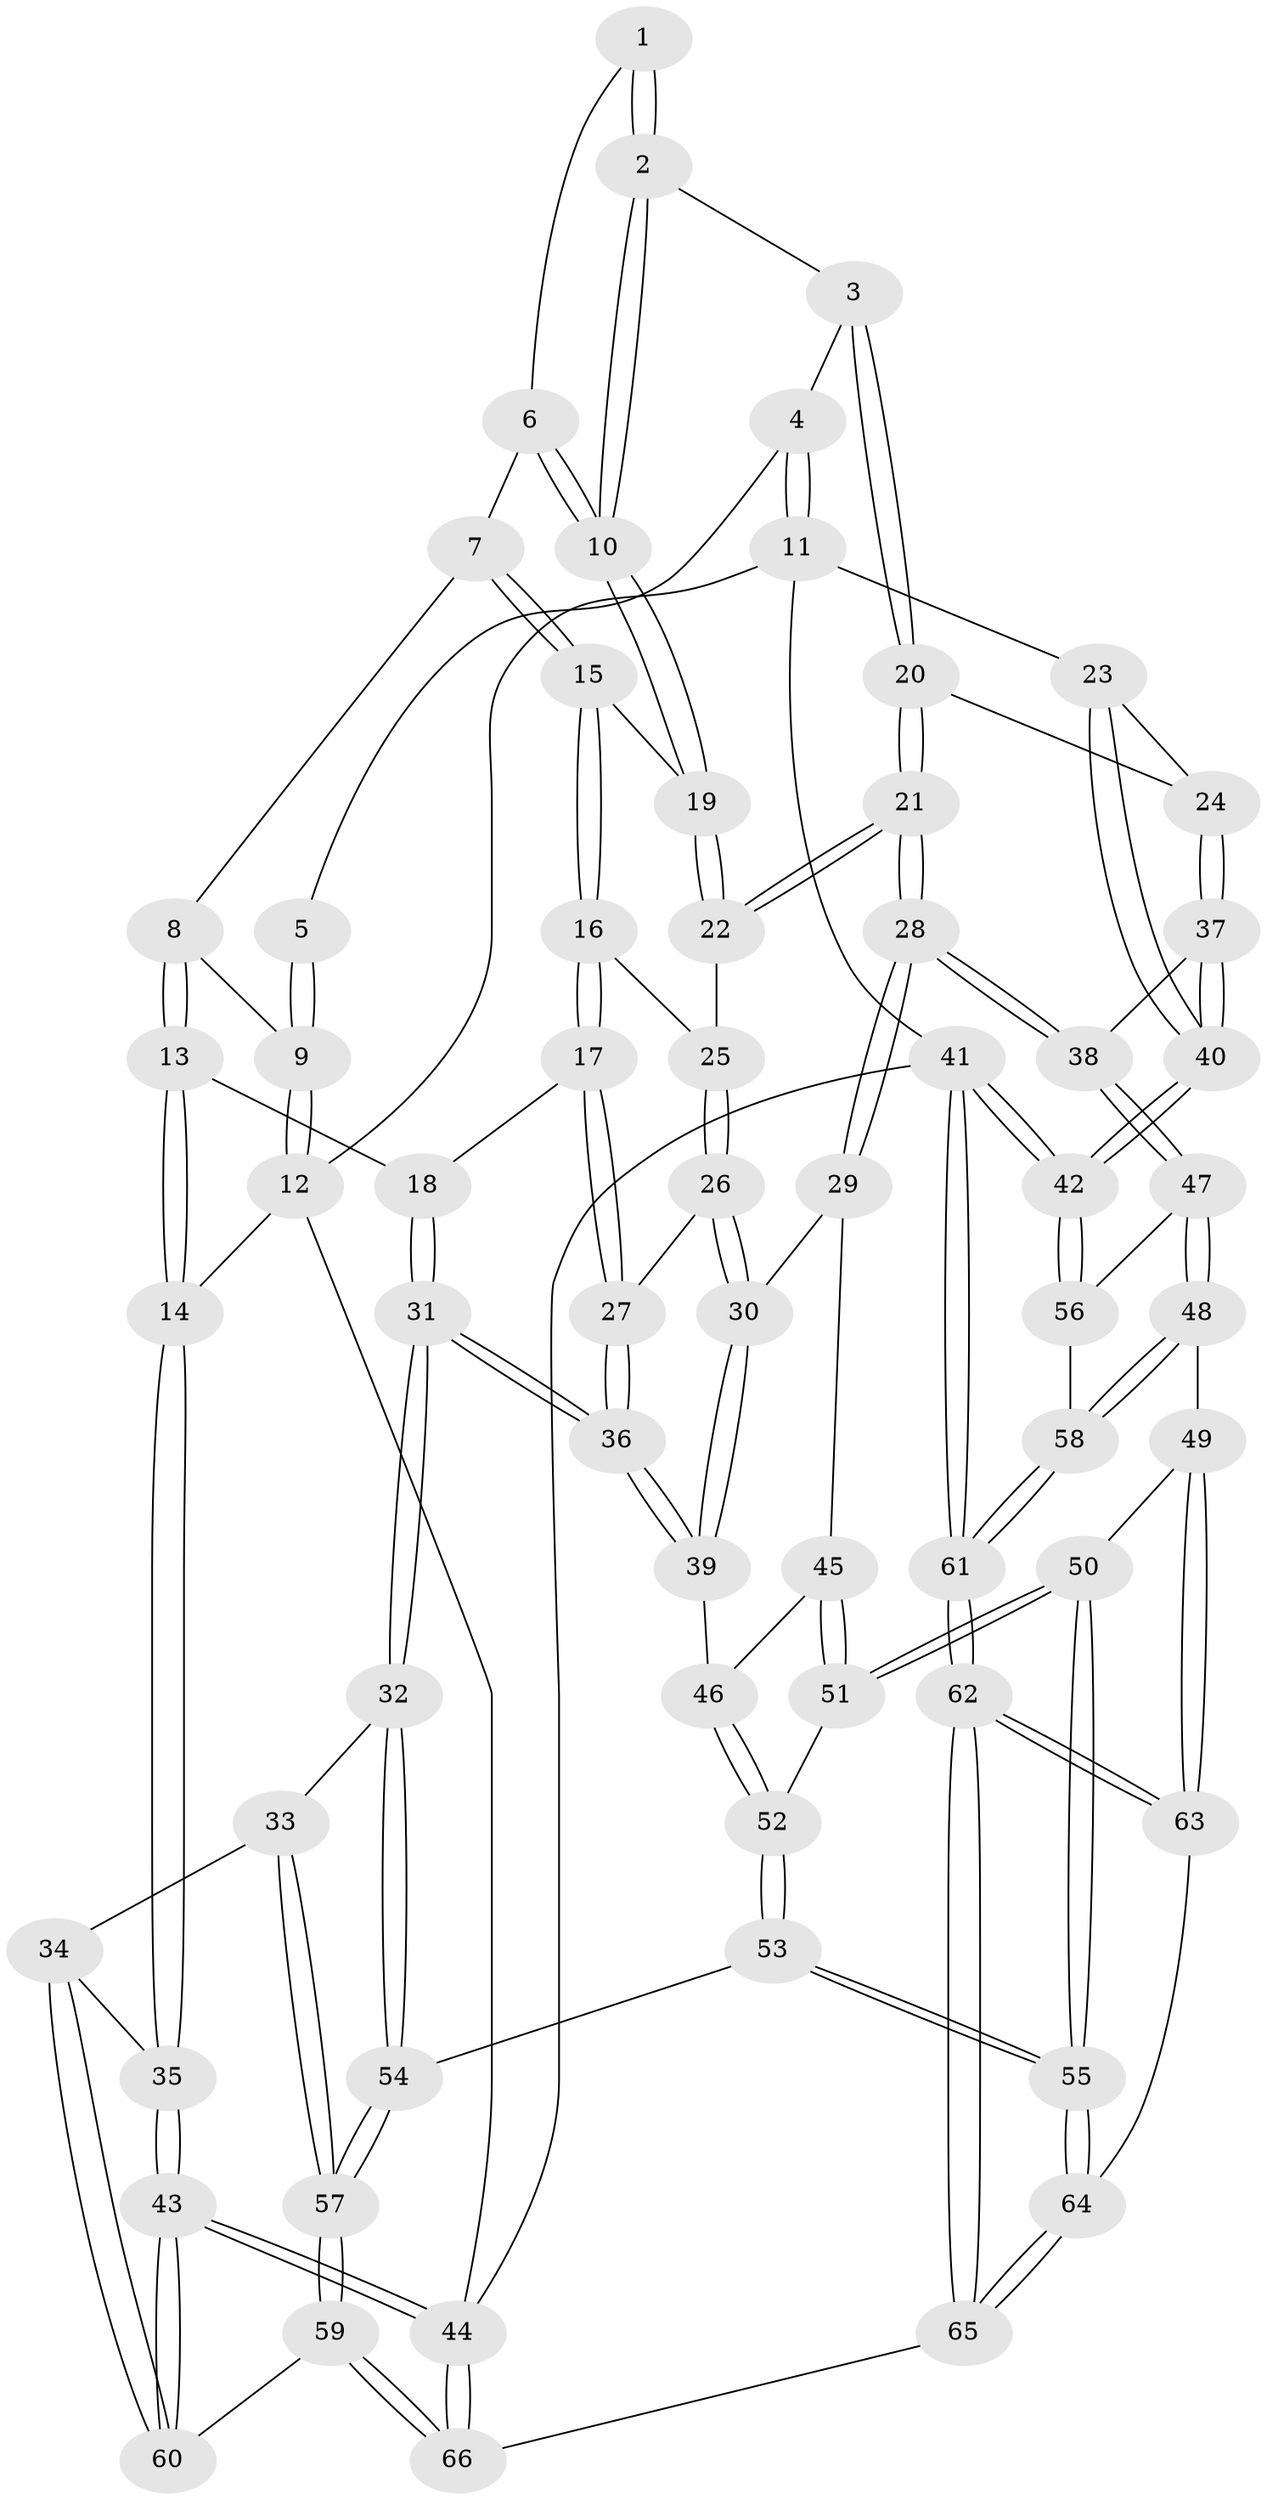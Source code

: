 // coarse degree distribution, {3: 0.06521739130434782, 5: 0.2826086956521739, 4: 0.5, 6: 0.15217391304347827}
// Generated by graph-tools (version 1.1) at 2025/24/03/03/25 07:24:37]
// undirected, 66 vertices, 162 edges
graph export_dot {
graph [start="1"]
  node [color=gray90,style=filled];
  1 [pos="+0.4316187011586267+0"];
  2 [pos="+0.5785953188923614+0.14605426991847556"];
  3 [pos="+0.6371430003540949+0.1354123633662002"];
  4 [pos="+0.7517795404711923+0"];
  5 [pos="+0.425468485598973+0"];
  6 [pos="+0.4249130797815435+0.00346670542676006"];
  7 [pos="+0.2766757375614013+0.1398523744058652"];
  8 [pos="+0.27628187086888584+0.13950665600051118"];
  9 [pos="+0.06879253848880205+0"];
  10 [pos="+0.4497045958882527+0.2003341570544458"];
  11 [pos="+1+0"];
  12 [pos="+0+0"];
  13 [pos="+0.01679585104469258+0.24688050354271082"];
  14 [pos="+0+0.16540650039759405"];
  15 [pos="+0.2862142803918591+0.15178608411853978"];
  16 [pos="+0.23881192781911564+0.27854306603813117"];
  17 [pos="+0.20823160110561417+0.31401317538080753"];
  18 [pos="+0.14613695922923706+0.3199851876460586"];
  19 [pos="+0.44579542979072595+0.20506657490783042"];
  20 [pos="+0.753176345490757+0.28661640162992347"];
  21 [pos="+0.7048552955508985+0.37440779468542557"];
  22 [pos="+0.4454772025073659+0.2429242441609697"];
  23 [pos="+1+0.05993771713452087"];
  24 [pos="+0.8090980398814804+0.2685538393126377"];
  25 [pos="+0.428440830386561+0.2879254755635929"];
  26 [pos="+0.4158278057799696+0.36964851065265664"];
  27 [pos="+0.3078821841432723+0.39748150602500676"];
  28 [pos="+0.6748092050070746+0.5093602267708255"];
  29 [pos="+0.600018386247544+0.5191134961459951"];
  30 [pos="+0.4993913956045931+0.4874561299095498"];
  31 [pos="+0.16462275125863685+0.6305607147616678"];
  32 [pos="+0.16134215310528202+0.6338090563946315"];
  33 [pos="+0.13918679575482998+0.644222815501745"];
  34 [pos="+0.0629433559079905+0.672808050997903"];
  35 [pos="+0+0.6394942271700982"];
  36 [pos="+0.20262922948169593+0.6109318365666092"];
  37 [pos="+0.9774925213905985+0.5818662478496375"];
  38 [pos="+0.769854386169412+0.6026775089785164"];
  39 [pos="+0.32983933719021286+0.5980211112916392"];
  40 [pos="+1+0.580379501291268"];
  41 [pos="+1+1"];
  42 [pos="+1+0.7427552952875921"];
  43 [pos="+0+1"];
  44 [pos="+0+1"];
  45 [pos="+0.5337055476615846+0.637370653546422"];
  46 [pos="+0.4568056602961706+0.7103030544761479"];
  47 [pos="+0.7576642481503774+0.6666956669974043"];
  48 [pos="+0.7308303392733161+0.7804423040506218"];
  49 [pos="+0.6938306098377917+0.805194998206493"];
  50 [pos="+0.6472539758268302+0.8276932196238826"];
  51 [pos="+0.5778703860349687+0.7559064488526436"];
  52 [pos="+0.45626801207823026+0.7192992695430217"];
  53 [pos="+0.41577008499908635+0.8440058432958245"];
  54 [pos="+0.41422194359907155+0.8448860992366355"];
  55 [pos="+0.6087161953842497+0.8639161646562735"];
  56 [pos="+0.9546502871656746+0.8127535906623355"];
  57 [pos="+0.3471339480669648+0.9763837154714565"];
  58 [pos="+0.825874556206801+0.8658811455632331"];
  59 [pos="+0.27894094351039395+1"];
  60 [pos="+0.1402926438137857+0.9353878142712222"];
  61 [pos="+1+1"];
  62 [pos="+0.9339438595559155+1"];
  63 [pos="+0.7496277259711112+1"];
  64 [pos="+0.6079396731342862+0.8923436546553836"];
  65 [pos="+0.4912686314457912+1"];
  66 [pos="+0.28393501501816615+1"];
  1 -- 2;
  1 -- 2;
  1 -- 6;
  2 -- 3;
  2 -- 10;
  2 -- 10;
  3 -- 4;
  3 -- 20;
  3 -- 20;
  4 -- 5;
  4 -- 11;
  4 -- 11;
  5 -- 9;
  5 -- 9;
  6 -- 7;
  6 -- 10;
  6 -- 10;
  7 -- 8;
  7 -- 15;
  7 -- 15;
  8 -- 9;
  8 -- 13;
  8 -- 13;
  9 -- 12;
  9 -- 12;
  10 -- 19;
  10 -- 19;
  11 -- 12;
  11 -- 23;
  11 -- 41;
  12 -- 14;
  12 -- 44;
  13 -- 14;
  13 -- 14;
  13 -- 18;
  14 -- 35;
  14 -- 35;
  15 -- 16;
  15 -- 16;
  15 -- 19;
  16 -- 17;
  16 -- 17;
  16 -- 25;
  17 -- 18;
  17 -- 27;
  17 -- 27;
  18 -- 31;
  18 -- 31;
  19 -- 22;
  19 -- 22;
  20 -- 21;
  20 -- 21;
  20 -- 24;
  21 -- 22;
  21 -- 22;
  21 -- 28;
  21 -- 28;
  22 -- 25;
  23 -- 24;
  23 -- 40;
  23 -- 40;
  24 -- 37;
  24 -- 37;
  25 -- 26;
  25 -- 26;
  26 -- 27;
  26 -- 30;
  26 -- 30;
  27 -- 36;
  27 -- 36;
  28 -- 29;
  28 -- 29;
  28 -- 38;
  28 -- 38;
  29 -- 30;
  29 -- 45;
  30 -- 39;
  30 -- 39;
  31 -- 32;
  31 -- 32;
  31 -- 36;
  31 -- 36;
  32 -- 33;
  32 -- 54;
  32 -- 54;
  33 -- 34;
  33 -- 57;
  33 -- 57;
  34 -- 35;
  34 -- 60;
  34 -- 60;
  35 -- 43;
  35 -- 43;
  36 -- 39;
  36 -- 39;
  37 -- 38;
  37 -- 40;
  37 -- 40;
  38 -- 47;
  38 -- 47;
  39 -- 46;
  40 -- 42;
  40 -- 42;
  41 -- 42;
  41 -- 42;
  41 -- 61;
  41 -- 61;
  41 -- 44;
  42 -- 56;
  42 -- 56;
  43 -- 44;
  43 -- 44;
  43 -- 60;
  43 -- 60;
  44 -- 66;
  44 -- 66;
  45 -- 46;
  45 -- 51;
  45 -- 51;
  46 -- 52;
  46 -- 52;
  47 -- 48;
  47 -- 48;
  47 -- 56;
  48 -- 49;
  48 -- 58;
  48 -- 58;
  49 -- 50;
  49 -- 63;
  49 -- 63;
  50 -- 51;
  50 -- 51;
  50 -- 55;
  50 -- 55;
  51 -- 52;
  52 -- 53;
  52 -- 53;
  53 -- 54;
  53 -- 55;
  53 -- 55;
  54 -- 57;
  54 -- 57;
  55 -- 64;
  55 -- 64;
  56 -- 58;
  57 -- 59;
  57 -- 59;
  58 -- 61;
  58 -- 61;
  59 -- 60;
  59 -- 66;
  59 -- 66;
  61 -- 62;
  61 -- 62;
  62 -- 63;
  62 -- 63;
  62 -- 65;
  62 -- 65;
  63 -- 64;
  64 -- 65;
  64 -- 65;
  65 -- 66;
}
